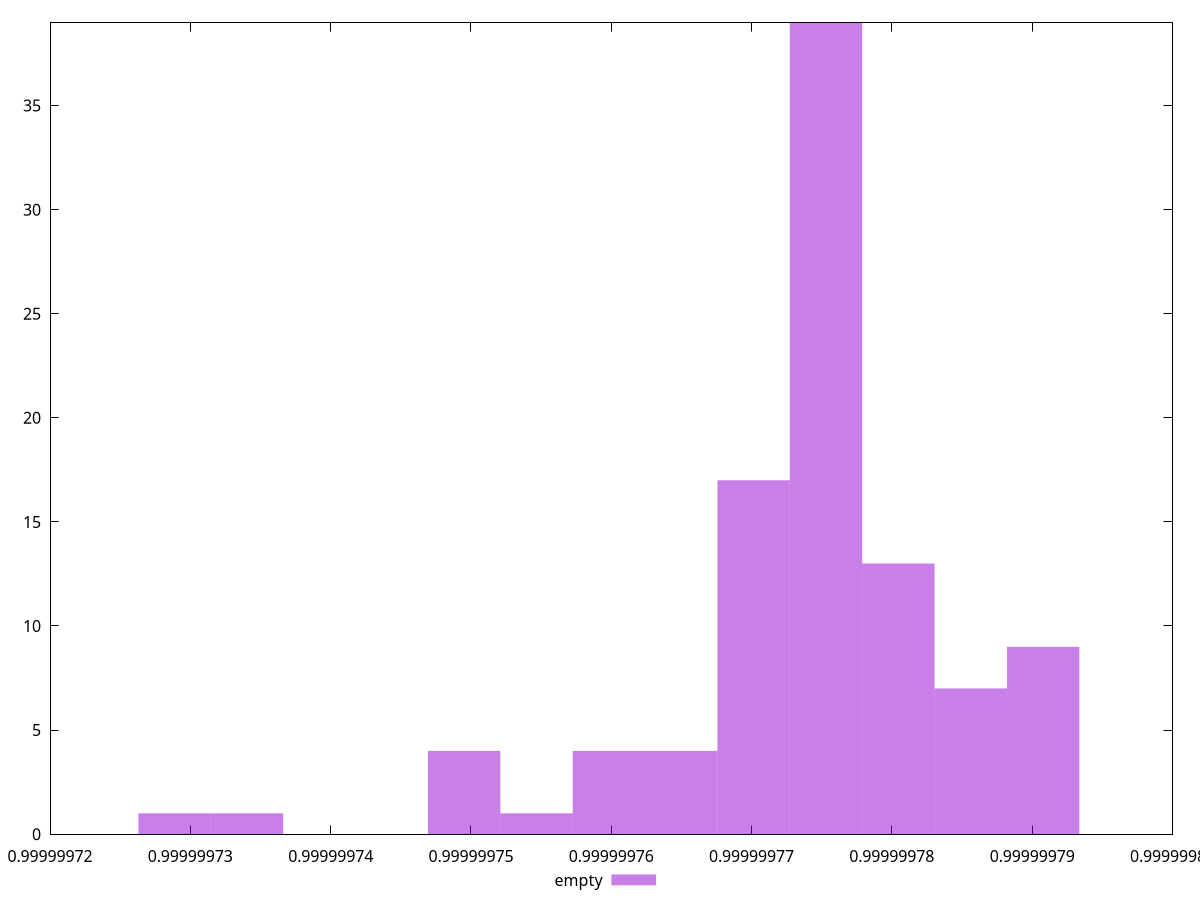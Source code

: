 $_empty <<EOF
0.9999997340394683 1
0.9999997907802872 9
0.9999997753055184 39
0.9999997598307496 4
0.9999997701472622 17
0.9999997804637747 13
0.9999997546724934 1
0.999999785622031 7
0.9999997495142371 4
0.999999728881212 1
0.9999997649890059 4
EOF
set key outside below
set terminal pngcairo
set output "report_00006_2020-11-02T20-21-41.718Z/largest-contentful-paint/empty//hist.png"
set yrange [0:39]
set boxwidth 5.158256267921203e-9
set style fill transparent solid 0.5 noborder
plot $_empty title "empty" with boxes ,